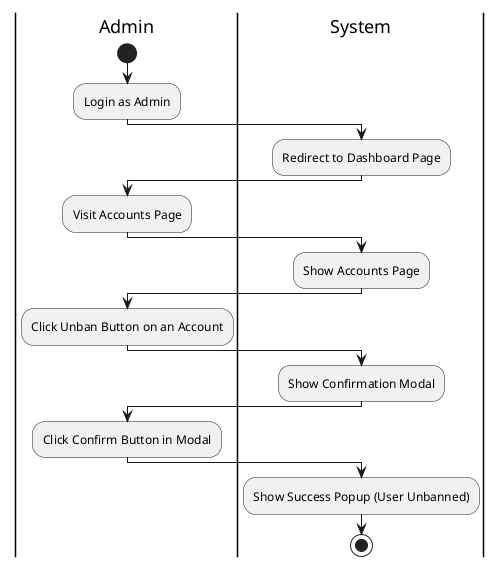 @startuml Unban User
|Admin|
start
:Login as Admin;
|System|
:Redirect to Dashboard Page;
|Admin|
:Visit Accounts Page;
|System|
:Show Accounts Page;
|Admin|
:Click Unban Button on an Account;
|System|
:Show Confirmation Modal;
|Admin|
:Click Confirm Button in Modal;
|System|
:Show Success Popup (User Unbanned);
stop
@enduml
